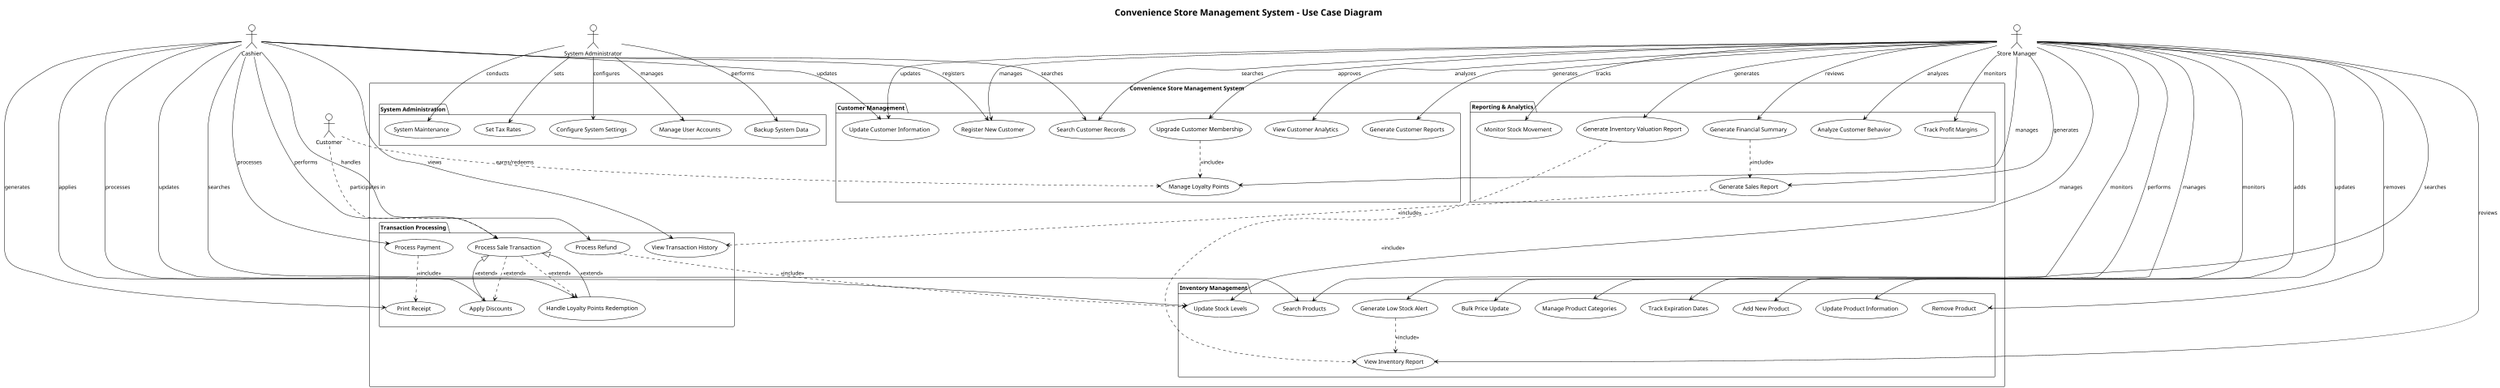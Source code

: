 @startuml
scale 0.5
!theme plain
title Convenience Store Management System - Use Case Diagram

' Define actors
actor "Cashier" as cashier
actor "Store Manager" as manager
actor "Customer" as customer
actor "System Administrator" as admin

' Define system boundary
rectangle "Convenience Store Management System" {
    
    ' Inventory Management Use Cases
    package "Inventory Management" {
        usecase "Add New Product" as UC001
        usecase "Update Product Information" as UC002
        usecase "Remove Product" as UC003
        usecase "Search Products" as UC004
        usecase "Update Stock Levels" as UC005
        usecase "Generate Low Stock Alert" as UC006
        usecase "View Inventory Report" as UC007
        usecase "Bulk Price Update" as UC008
        usecase "Manage Product Categories" as UC009
        usecase "Track Expiration Dates" as UC010
    }
    
    ' Customer Management Use Cases
    package "Customer Management" {
        usecase "Register New Customer" as UC011
        usecase "Update Customer Information" as UC012
        usecase "Search Customer Records" as UC013
        usecase "Manage Loyalty Points" as UC014
        usecase "Upgrade Customer Membership" as UC015
        usecase "View Customer Analytics" as UC016
        usecase "Generate Customer Reports" as UC017
    }
    
    ' Transaction Processing Use Cases
    package "Transaction Processing" {
        usecase "Process Sale Transaction" as UC018
        usecase "Apply Discounts" as UC019
        usecase "Process Payment" as UC020
        usecase "Print Receipt" as UC021
        usecase "Process Refund" as UC022
        usecase "Handle Loyalty Points Redemption" as UC023
        usecase "View Transaction History" as UC024
    }
    
    ' Reporting & Analytics Use Cases
    package "Reporting & Analytics" {
        usecase "Generate Sales Report" as UC025
        usecase "Generate Financial Summary" as UC026
        usecase "Generate Inventory Valuation Report" as UC027
        usecase "Analyze Customer Behavior" as UC028
        usecase "Track Profit Margins" as UC029
        usecase "Monitor Stock Movement" as UC030
    }
    
    ' System Administration Use Cases
    package "System Administration" {
        usecase "Configure System Settings" as UC031
        usecase "Manage User Accounts" as UC032
        usecase "Backup System Data" as UC033
        usecase "System Maintenance" as UC034
        usecase "Set Tax Rates" as UC035
    }
}

' Actor-Use Case Relationships

' Cashier relationships
cashier --> UC018 : performs
cashier --> UC019 : applies
cashier --> UC020 : processes
cashier --> UC021 : generates
cashier --> UC022 : handles
cashier --> UC023 : processes
cashier --> UC024 : views
cashier --> UC004 : searches
cashier --> UC005 : updates
cashier --> UC011 : registers
cashier --> UC012 : updates
cashier --> UC013 : searches

' Store Manager relationships
manager --> UC001 : adds
manager --> UC002 : updates
manager --> UC003 : removes
manager --> UC004 : searches
manager --> UC005 : manages
manager --> UC006 : monitors
manager --> UC007 : reviews
manager --> UC008 : performs
manager --> UC009 : manages
manager --> UC010 : monitors
manager --> UC011 : manages
manager --> UC012 : updates
manager --> UC013 : searches
manager --> UC014 : manages
manager --> UC015 : approves
manager --> UC016 : analyzes
manager --> UC017 : generates
manager --> UC025 : generates
manager --> UC026 : reviews
manager --> UC027 : generates
manager --> UC028 : analyzes
manager --> UC029 : monitors
manager --> UC030 : tracks

' System Administrator relationships
admin --> UC031 : configures
admin --> UC032 : manages
admin --> UC033 : performs
admin --> UC034 : conducts
admin --> UC035 : sets

' Customer relationships (indirect through cashier)
customer ..> UC018 : participates in
customer ..> UC014 : earns/redeems

' Use Case Dependencies and Extensions
UC018 ..> UC019 : <<extend>>
UC018 ..> UC023 : <<extend>>
UC020 ..> UC021 : <<include>>
UC022 ..> UC005 : <<include>>
UC006 ..> UC007 : <<include>>
UC015 ..> UC014 : <<include>>
UC025 ..> UC024 : <<include>>
UC026 ..> UC025 : <<include>>
UC027 ..> UC007 : <<include>>

' Generalization relationships
UC019 --|> UC018 : <<extend>>
UC023 --|> UC018 : <<extend>>

@enduml